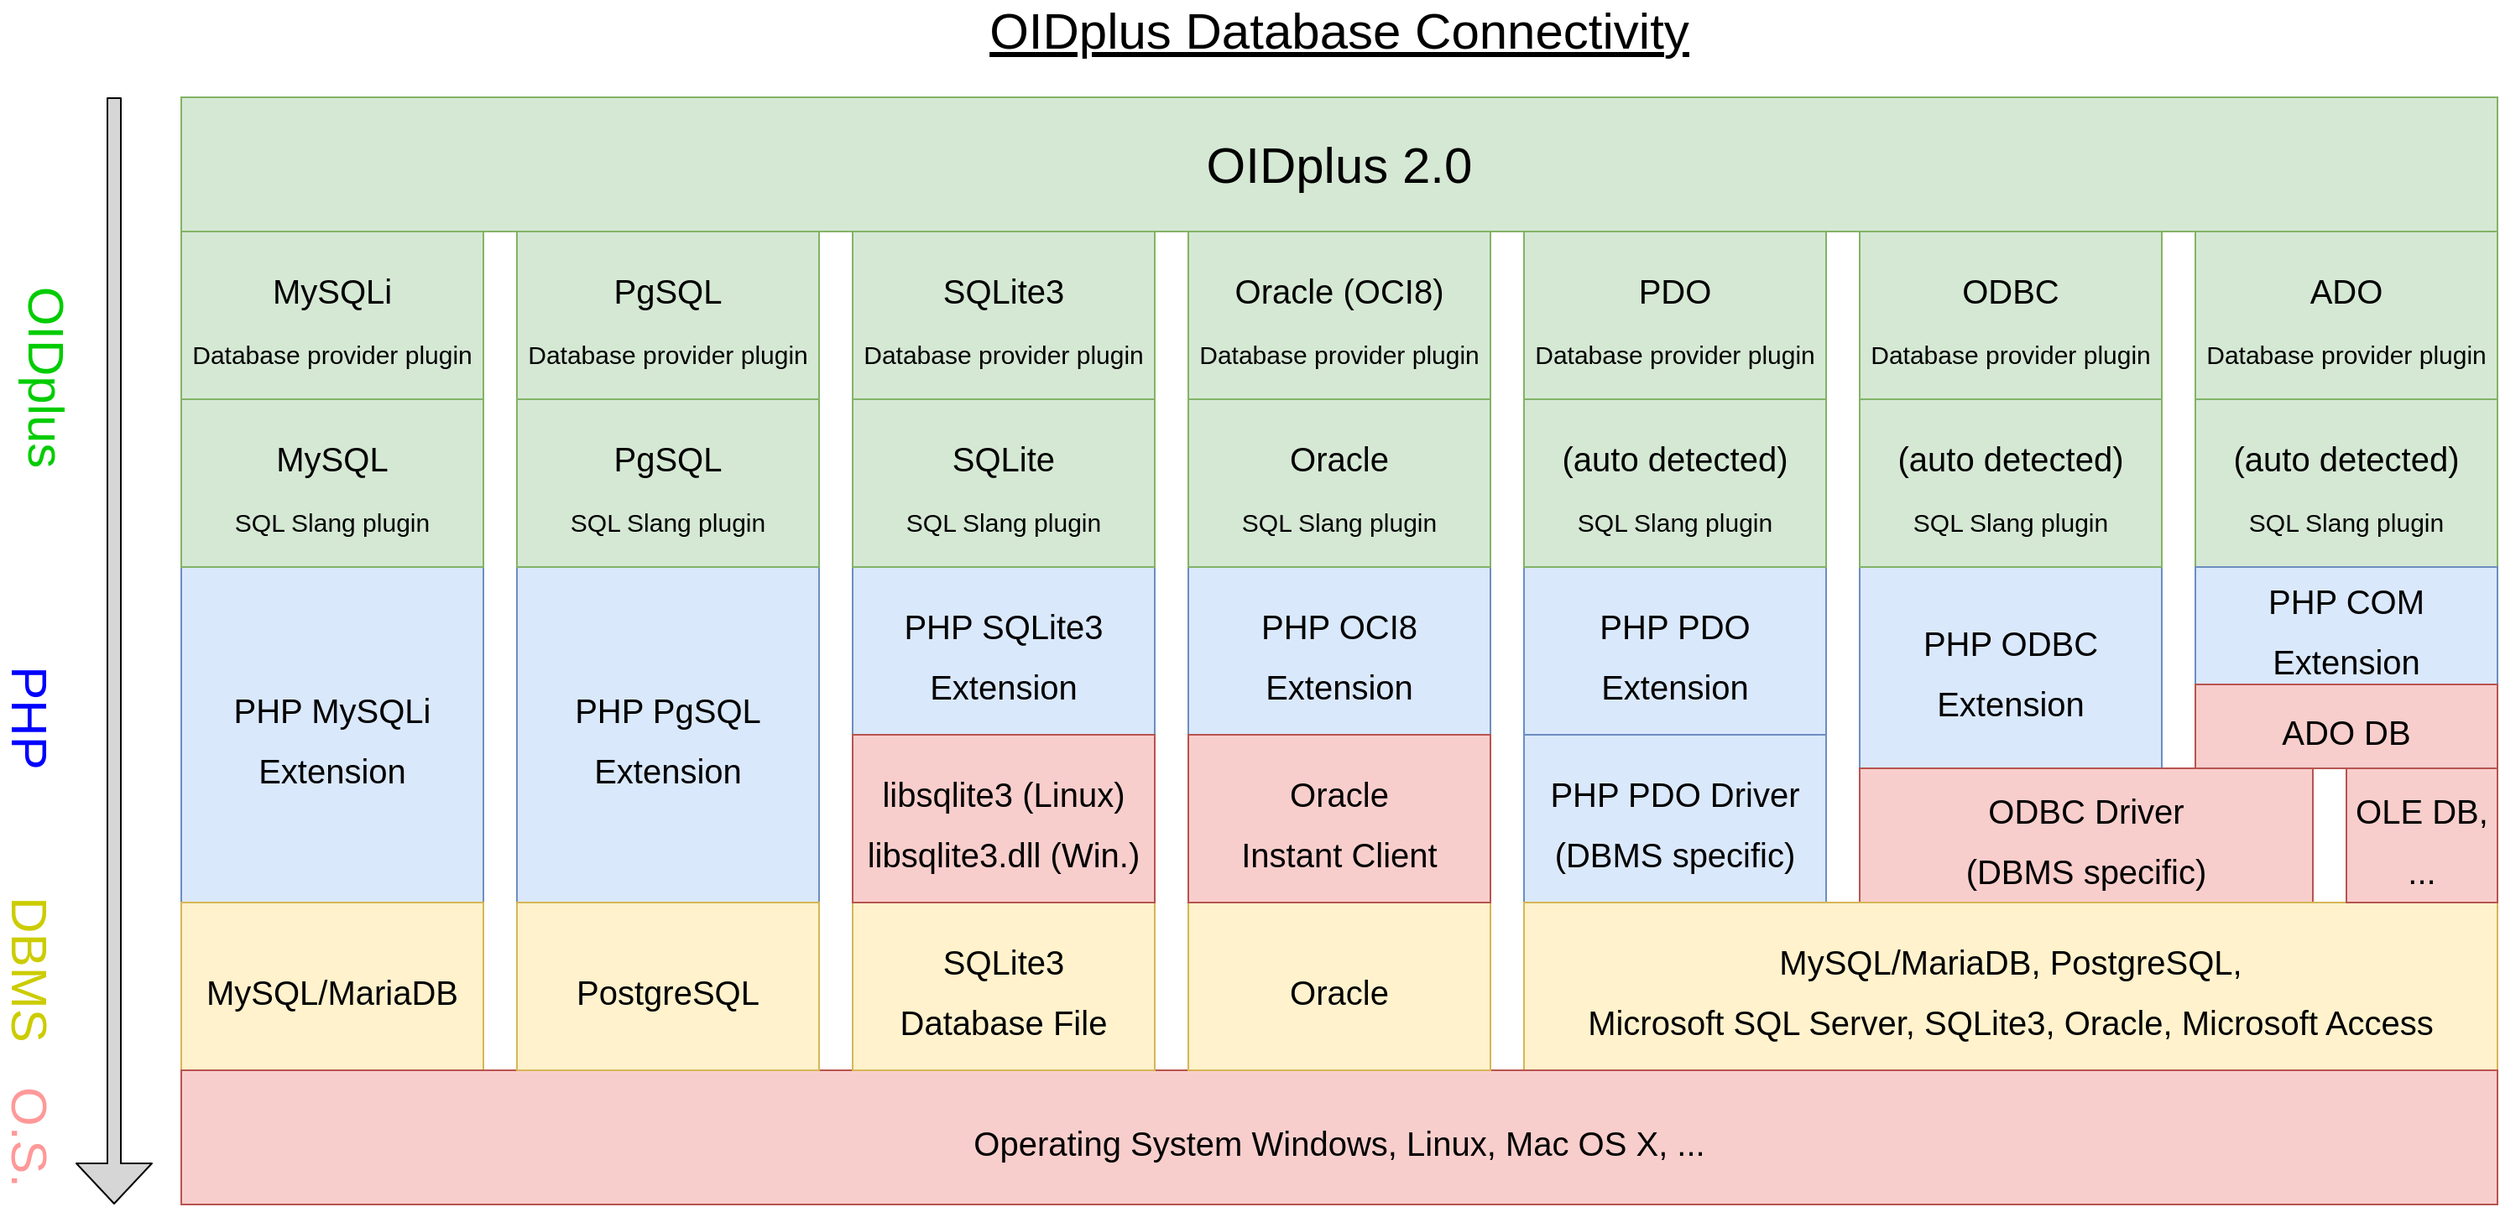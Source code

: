 <mxfile version="21.1.9" type="device">
  <diagram id="-CuTGTWnEKNFAuos6sQm" name="Page-1">
    <mxGraphModel dx="2074" dy="1067" grid="1" gridSize="10" guides="1" tooltips="1" connect="1" arrows="1" fold="1" page="1" pageScale="1" pageWidth="827" pageHeight="1169" math="0" shadow="0">
      <root>
        <mxCell id="0" />
        <mxCell id="1" parent="0" />
        <mxCell id="rkxFK2iF5i7AjHGrBCSy-1" value="OIDplus 2.0" style="rounded=0;whiteSpace=wrap;html=1;fontSize=30;fillColor=#d5e8d4;strokeColor=#82b366;shadow=0;" parent="1" vertex="1">
          <mxGeometry x="170" y="130" width="1380" height="80" as="geometry" />
        </mxCell>
        <mxCell id="rkxFK2iF5i7AjHGrBCSy-2" value="&lt;font&gt;&lt;span style=&quot;font-size: 20px&quot;&gt;MySQLi&lt;/span&gt;&lt;br&gt;&lt;font style=&quot;font-size: 15px&quot;&gt;Database provider plugin&lt;/font&gt;&lt;/font&gt;" style="rounded=0;whiteSpace=wrap;html=1;fontSize=30;fillColor=#d5e8d4;strokeColor=#82b366;shadow=0;" parent="1" vertex="1">
          <mxGeometry x="170" y="210" width="180" height="100" as="geometry" />
        </mxCell>
        <mxCell id="rkxFK2iF5i7AjHGrBCSy-7" value="&lt;font style=&quot;font-size: 20px&quot;&gt;PDO&lt;br&gt;&lt;span style=&quot;font-size: 15px&quot;&gt;Database provider plugin&lt;/span&gt;&lt;br&gt;&lt;/font&gt;" style="rounded=0;whiteSpace=wrap;html=1;fontSize=30;fillColor=#d5e8d4;strokeColor=#82b366;shadow=0;" parent="1" vertex="1">
          <mxGeometry x="970" y="210" width="180" height="100" as="geometry" />
        </mxCell>
        <mxCell id="rkxFK2iF5i7AjHGrBCSy-8" value="&lt;font style=&quot;font-size: 20px&quot;&gt;ODBC&lt;br&gt;&lt;span style=&quot;font-size: 15px&quot;&gt;Database provider plugin&lt;/span&gt;&lt;br&gt;&lt;/font&gt;" style="rounded=0;whiteSpace=wrap;html=1;fontSize=30;fillColor=#d5e8d4;strokeColor=#82b366;shadow=0;" parent="1" vertex="1">
          <mxGeometry x="1170" y="210" width="180" height="100" as="geometry" />
        </mxCell>
        <mxCell id="rkxFK2iF5i7AjHGrBCSy-9" value="&lt;span style=&quot;font-size: 20px&quot;&gt;PHP MySQLi&lt;br&gt;Extension&lt;/span&gt;" style="rounded=0;whiteSpace=wrap;html=1;fontSize=30;fillColor=#dae8fc;strokeColor=#6c8ebf;shadow=0;" parent="1" vertex="1">
          <mxGeometry x="170" y="410" width="180" height="200" as="geometry" />
        </mxCell>
        <mxCell id="rkxFK2iF5i7AjHGrBCSy-10" value="&lt;span style=&quot;font-size: 20px&quot;&gt;PHP PDO&lt;br&gt;Extension&lt;/span&gt;" style="rounded=0;whiteSpace=wrap;html=1;fontSize=30;fillColor=#dae8fc;strokeColor=#6c8ebf;shadow=0;" parent="1" vertex="1">
          <mxGeometry x="970" y="410" width="180" height="100" as="geometry" />
        </mxCell>
        <mxCell id="rkxFK2iF5i7AjHGrBCSy-11" value="&lt;span style=&quot;font-size: 20px&quot;&gt;PHP ODBC&lt;br&gt;Extension&lt;/span&gt;" style="rounded=0;whiteSpace=wrap;html=1;fontSize=30;fillColor=#dae8fc;strokeColor=#6c8ebf;shadow=0;" parent="1" vertex="1">
          <mxGeometry x="1170" y="410" width="180" height="120" as="geometry" />
        </mxCell>
        <mxCell id="rkxFK2iF5i7AjHGrBCSy-12" value="&lt;span style=&quot;font-size: 20px&quot;&gt;PHP PDO Driver&lt;br&gt;(DBMS specific)&lt;br&gt;&lt;/span&gt;" style="rounded=0;whiteSpace=wrap;html=1;fontSize=30;fillColor=#dae8fc;strokeColor=#6c8ebf;shadow=0;" parent="1" vertex="1">
          <mxGeometry x="970" y="510" width="180" height="100" as="geometry" />
        </mxCell>
        <mxCell id="rkxFK2iF5i7AjHGrBCSy-13" value="&lt;span style=&quot;font-size: 20px&quot;&gt;ODBC Driver&lt;br&gt;&lt;/span&gt;&lt;span style=&quot;font-size: 20px&quot;&gt;(DBMS specific)&lt;/span&gt;&lt;span style=&quot;font-size: 20px&quot;&gt;&lt;br&gt;&lt;/span&gt;" style="rounded=0;whiteSpace=wrap;html=1;fontSize=30;fillColor=#f8cecc;strokeColor=#b85450;shadow=0;" parent="1" vertex="1">
          <mxGeometry x="1170" y="530" width="270" height="80" as="geometry" />
        </mxCell>
        <mxCell id="rkxFK2iF5i7AjHGrBCSy-14" value="&lt;span style=&quot;font-size: 20px&quot;&gt;MySQL/MariaDB&lt;/span&gt;" style="rounded=0;whiteSpace=wrap;html=1;fontSize=30;fillColor=#fff2cc;strokeColor=#d6b656;shadow=0;" parent="1" vertex="1">
          <mxGeometry x="170" y="610" width="180" height="100" as="geometry" />
        </mxCell>
        <mxCell id="rkxFK2iF5i7AjHGrBCSy-16" value="" style="shape=flexArrow;endArrow=classic;html=1;fontSize=30;endWidth=36;endSize=7.67;width=8;shadow=0;fillColor=#D6D6D6;" parent="1" edge="1">
          <mxGeometry width="50" height="50" relative="1" as="geometry">
            <mxPoint x="130" y="130" as="sourcePoint" />
            <mxPoint x="130" y="790" as="targetPoint" />
          </mxGeometry>
        </mxCell>
        <mxCell id="rkxFK2iF5i7AjHGrBCSy-17" value="OIDplus" style="text;html=1;strokeColor=none;fillColor=none;align=center;verticalAlign=middle;whiteSpace=wrap;rounded=0;fontSize=30;rotation=90;direction=east;fontColor=#00CC00;shadow=0;" parent="1" vertex="1">
          <mxGeometry x="70" y="287" width="40" height="20" as="geometry" />
        </mxCell>
        <mxCell id="rkxFK2iF5i7AjHGrBCSy-19" value="DBMS" style="text;html=1;strokeColor=none;fillColor=none;align=center;verticalAlign=middle;whiteSpace=wrap;rounded=0;fontSize=30;rotation=90;direction=east;fontColor=#CCCC00;shadow=0;" parent="1" vertex="1">
          <mxGeometry x="30" y="640" width="100" height="20" as="geometry" />
        </mxCell>
        <mxCell id="rkxFK2iF5i7AjHGrBCSy-20" value="PHP" style="text;html=1;strokeColor=none;fillColor=none;align=center;verticalAlign=middle;whiteSpace=wrap;rounded=0;fontSize=30;rotation=90;direction=east;fontColor=#0000FF;shadow=0;" parent="1" vertex="1">
          <mxGeometry x="60" y="490" width="40" height="20" as="geometry" />
        </mxCell>
        <mxCell id="rkxFK2iF5i7AjHGrBCSy-22" value="OIDplus Database Connectivity" style="text;html=1;strokeColor=none;fillColor=none;align=center;verticalAlign=middle;whiteSpace=wrap;rounded=0;fontSize=30;fontStyle=4;shadow=0;" parent="1" vertex="1">
          <mxGeometry x="180" y="80" width="1360" height="20" as="geometry" />
        </mxCell>
        <mxCell id="aevjvMxUrnnEDrcyBwDK-1" value="&lt;span style=&quot;font-size: 20px&quot;&gt;MySQL/MariaDB, PostgreSQL,&lt;br&gt;Microsoft SQL Server, SQLite3, Oracle, Microsoft Access&lt;/span&gt;" style="rounded=0;whiteSpace=wrap;html=1;fontSize=30;fillColor=#fff2cc;strokeColor=#d6b656;shadow=0;" parent="1" vertex="1">
          <mxGeometry x="970" y="610" width="580" height="100" as="geometry" />
        </mxCell>
        <mxCell id="ppWasWMKm3SrtxTAx-Xf-1" value="&lt;span style=&quot;font-size: 20px&quot;&gt;Operating System Windows, Linux, Mac OS X, ...&lt;br&gt;&lt;/span&gt;" style="rounded=0;whiteSpace=wrap;html=1;fontSize=30;fillColor=#f8cecc;strokeColor=#b85450;shadow=0;" parent="1" vertex="1">
          <mxGeometry x="170" y="710" width="1380" height="80" as="geometry" />
        </mxCell>
        <mxCell id="ppWasWMKm3SrtxTAx-Xf-2" value="O.S." style="text;html=1;strokeColor=none;fillColor=none;align=center;verticalAlign=middle;whiteSpace=wrap;rounded=0;fontSize=30;rotation=90;direction=east;fontColor=#FF9999;shadow=0;" parent="1" vertex="1">
          <mxGeometry x="45" y="740" width="70" height="20" as="geometry" />
        </mxCell>
        <mxCell id="ppWasWMKm3SrtxTAx-Xf-5" value="&lt;font style=&quot;font-size: 20px&quot;&gt;PgSQL&lt;br&gt;&lt;span style=&quot;font-size: 15px&quot;&gt;Database provider plugin&lt;/span&gt;&lt;br&gt;&lt;/font&gt;" style="rounded=0;whiteSpace=wrap;html=1;fontSize=30;fillColor=#d5e8d4;strokeColor=#82b366;shadow=0;" parent="1" vertex="1">
          <mxGeometry x="370" y="210" width="180" height="100" as="geometry" />
        </mxCell>
        <mxCell id="ppWasWMKm3SrtxTAx-Xf-6" value="&lt;span style=&quot;font-size: 20px&quot;&gt;PHP PgSQL&lt;br&gt;Extension&lt;/span&gt;" style="rounded=0;whiteSpace=wrap;html=1;fontSize=30;fillColor=#dae8fc;strokeColor=#6c8ebf;shadow=0;" parent="1" vertex="1">
          <mxGeometry x="370" y="410" width="180" height="200" as="geometry" />
        </mxCell>
        <mxCell id="ppWasWMKm3SrtxTAx-Xf-7" value="&lt;span style=&quot;font-size: 20px&quot;&gt;PostgreSQL&lt;/span&gt;" style="rounded=0;whiteSpace=wrap;html=1;fontSize=30;fillColor=#fff2cc;strokeColor=#d6b656;shadow=0;" parent="1" vertex="1">
          <mxGeometry x="370" y="610" width="180" height="100" as="geometry" />
        </mxCell>
        <mxCell id="Vv7ANgLEg7CVrzUhQt1U-1" value="&lt;font style=&quot;font-size: 20px&quot;&gt;SQLite3&lt;br&gt;&lt;span style=&quot;font-size: 15px&quot;&gt;Database provider plugin&lt;/span&gt;&lt;br&gt;&lt;/font&gt;" style="rounded=0;whiteSpace=wrap;html=1;fontSize=30;fillColor=#d5e8d4;strokeColor=#82b366;shadow=0;" parent="1" vertex="1">
          <mxGeometry x="570" y="210" width="180" height="100" as="geometry" />
        </mxCell>
        <mxCell id="Vv7ANgLEg7CVrzUhQt1U-2" value="&lt;span style=&quot;font-size: 20px&quot;&gt;PHP SQLite3&lt;br&gt;Extension&lt;/span&gt;" style="rounded=0;whiteSpace=wrap;html=1;fontSize=30;fillColor=#dae8fc;strokeColor=#6c8ebf;shadow=0;" parent="1" vertex="1">
          <mxGeometry x="570" y="410" width="180" height="100" as="geometry" />
        </mxCell>
        <mxCell id="Vv7ANgLEg7CVrzUhQt1U-3" value="&lt;span style=&quot;font-size: 20px&quot;&gt;SQLite3&lt;br&gt;Database File&lt;/span&gt;" style="rounded=0;whiteSpace=wrap;html=1;fontSize=30;fillColor=#fff2cc;strokeColor=#d6b656;shadow=0;" parent="1" vertex="1">
          <mxGeometry x="570" y="610" width="180" height="100" as="geometry" />
        </mxCell>
        <mxCell id="Vv7ANgLEg7CVrzUhQt1U-4" value="&lt;span style=&quot;font-size: 20px&quot;&gt;libsqlite3 (Linux)&lt;br&gt;libsqlite3.dll (Win.)&lt;br&gt;&lt;/span&gt;" style="rounded=0;whiteSpace=wrap;html=1;fontSize=30;fillColor=#f8cecc;strokeColor=#b85450;shadow=0;" parent="1" vertex="1">
          <mxGeometry x="570" y="510" width="180" height="100" as="geometry" />
        </mxCell>
        <mxCell id="InTzqCeOYvt8oBhlNlMZ-1" value="&lt;font style=&quot;font-size: 20px&quot;&gt;MySQL&lt;br&gt;&lt;span style=&quot;font-size: 15px&quot;&gt;SQL Slang plugin&lt;/span&gt;&lt;br&gt;&lt;/font&gt;" style="rounded=0;whiteSpace=wrap;html=1;fontSize=30;fillColor=#d5e8d4;strokeColor=#82b366;shadow=0;" parent="1" vertex="1">
          <mxGeometry x="170" y="310" width="180" height="100" as="geometry" />
        </mxCell>
        <mxCell id="InTzqCeOYvt8oBhlNlMZ-2" value="&lt;font style=&quot;font-size: 20px&quot;&gt;PgSQL&lt;br&gt;&lt;span style=&quot;font-size: 15px&quot;&gt;SQL Slang plugin&lt;/span&gt;&lt;br&gt;&lt;/font&gt;" style="rounded=0;whiteSpace=wrap;html=1;fontSize=30;fillColor=#d5e8d4;strokeColor=#82b366;shadow=0;" parent="1" vertex="1">
          <mxGeometry x="370" y="310" width="180" height="100" as="geometry" />
        </mxCell>
        <mxCell id="InTzqCeOYvt8oBhlNlMZ-3" value="&lt;font style=&quot;font-size: 20px&quot;&gt;SQLite&lt;br&gt;&lt;span style=&quot;font-size: 15px&quot;&gt;SQL Slang plugin&lt;/span&gt;&lt;br&gt;&lt;/font&gt;" style="rounded=0;whiteSpace=wrap;html=1;fontSize=30;fillColor=#d5e8d4;strokeColor=#82b366;shadow=0;" parent="1" vertex="1">
          <mxGeometry x="570" y="310" width="180" height="100" as="geometry" />
        </mxCell>
        <mxCell id="InTzqCeOYvt8oBhlNlMZ-4" value="&lt;font style=&quot;&quot;&gt;&lt;span style=&quot;font-size: 20px;&quot;&gt;(auto detected)&lt;/span&gt;&lt;br style=&quot;border-color: var(--border-color);&quot;&gt;&lt;font style=&quot;font-size: 15px;&quot;&gt;SQL Slang plugin&lt;/font&gt;&lt;br&gt;&lt;/font&gt;" style="rounded=0;whiteSpace=wrap;html=1;fontSize=30;fillColor=#d5e8d4;strokeColor=#82b366;shadow=0;" parent="1" vertex="1">
          <mxGeometry x="970" y="310" width="180" height="100" as="geometry" />
        </mxCell>
        <mxCell id="InTzqCeOYvt8oBhlNlMZ-5" value="&lt;font style=&quot;font-size: 20px&quot;&gt;(auto detected)&lt;br style=&quot;border-color: var(--border-color); font-size: 30px;&quot;&gt;&lt;font style=&quot;border-color: var(--border-color); font-size: 15px;&quot;&gt;SQL Slang plugin&lt;/font&gt;&lt;br&gt;&lt;/font&gt;" style="rounded=0;whiteSpace=wrap;html=1;fontSize=30;fillColor=#d5e8d4;strokeColor=#82b366;shadow=0;" parent="1" vertex="1">
          <mxGeometry x="1170" y="310" width="180" height="100" as="geometry" />
        </mxCell>
        <mxCell id="KJECWvd8K1PhkzWFOMBU-1" value="&lt;font style=&quot;font-size: 20px&quot;&gt;Oracle (OCI8)&lt;br&gt;&lt;span style=&quot;font-size: 15px&quot;&gt;Database provider plugin&lt;/span&gt;&lt;br&gt;&lt;/font&gt;" style="rounded=0;whiteSpace=wrap;html=1;fontSize=30;fillColor=#d5e8d4;strokeColor=#82b366;shadow=0;" parent="1" vertex="1">
          <mxGeometry x="770" y="210" width="180" height="100" as="geometry" />
        </mxCell>
        <mxCell id="KJECWvd8K1PhkzWFOMBU-2" value="&lt;span style=&quot;font-size: 20px&quot;&gt;PHP OCI8&lt;br&gt;Extension&lt;/span&gt;" style="rounded=0;whiteSpace=wrap;html=1;fontSize=30;fillColor=#dae8fc;strokeColor=#6c8ebf;shadow=0;" parent="1" vertex="1">
          <mxGeometry x="770" y="410" width="180" height="100" as="geometry" />
        </mxCell>
        <mxCell id="KJECWvd8K1PhkzWFOMBU-3" value="&lt;span style=&quot;font-size: 20px&quot;&gt;Oracle&lt;/span&gt;" style="rounded=0;whiteSpace=wrap;html=1;fontSize=30;fillColor=#fff2cc;strokeColor=#d6b656;shadow=0;" parent="1" vertex="1">
          <mxGeometry x="770" y="610" width="180" height="100" as="geometry" />
        </mxCell>
        <mxCell id="KJECWvd8K1PhkzWFOMBU-4" value="&lt;span style=&quot;font-size: 20px&quot;&gt;Oracle&lt;br&gt;Instant Client&lt;/span&gt;" style="rounded=0;whiteSpace=wrap;html=1;fontSize=30;fillColor=#f8cecc;strokeColor=#b85450;shadow=0;" parent="1" vertex="1">
          <mxGeometry x="770" y="510" width="180" height="100" as="geometry" />
        </mxCell>
        <mxCell id="KJECWvd8K1PhkzWFOMBU-5" value="&lt;font style=&quot;font-size: 20px&quot;&gt;Oracle&lt;br&gt;&lt;span style=&quot;font-size: 15px&quot;&gt;SQL Slang plugin&lt;/span&gt;&lt;br&gt;&lt;/font&gt;" style="rounded=0;whiteSpace=wrap;html=1;fontSize=30;fillColor=#d5e8d4;strokeColor=#82b366;shadow=0;" parent="1" vertex="1">
          <mxGeometry x="770" y="310" width="180" height="100" as="geometry" />
        </mxCell>
        <mxCell id="OQT0X5HdhIb7dxfhtFS0-1" value="&lt;font style=&quot;font-size: 20px&quot;&gt;ADO&lt;br&gt;&lt;span style=&quot;font-size: 15px&quot;&gt;Database provider plugin&lt;/span&gt;&lt;br&gt;&lt;/font&gt;" style="rounded=0;whiteSpace=wrap;html=1;fontSize=30;fillColor=#d5e8d4;strokeColor=#82b366;shadow=0;" parent="1" vertex="1">
          <mxGeometry x="1370" y="210" width="180" height="100" as="geometry" />
        </mxCell>
        <mxCell id="OQT0X5HdhIb7dxfhtFS0-2" value="&lt;font style=&quot;font-size: 20px&quot;&gt;(auto detected)&lt;br style=&quot;border-color: var(--border-color); font-size: 30px;&quot;&gt;&lt;font style=&quot;border-color: var(--border-color); font-size: 15px;&quot;&gt;SQL Slang plugin&lt;/font&gt;&lt;br&gt;&lt;/font&gt;" style="rounded=0;whiteSpace=wrap;html=1;fontSize=30;fillColor=#d5e8d4;strokeColor=#82b366;shadow=0;" parent="1" vertex="1">
          <mxGeometry x="1370" y="310" width="180" height="100" as="geometry" />
        </mxCell>
        <mxCell id="OQT0X5HdhIb7dxfhtFS0-3" value="&lt;span style=&quot;font-size: 20px&quot;&gt;PHP COM&lt;br&gt;Extension&lt;/span&gt;" style="rounded=0;whiteSpace=wrap;html=1;fontSize=30;fillColor=#dae8fc;strokeColor=#6c8ebf;shadow=0;spacing=2;" parent="1" vertex="1">
          <mxGeometry x="1370" y="410" width="180" height="70" as="geometry" />
        </mxCell>
        <mxCell id="OQT0X5HdhIb7dxfhtFS0-4" value="&lt;span style=&quot;font-size: 20px;&quot;&gt;OLE DB, ...&lt;/span&gt;&lt;span style=&quot;font-size: 20px&quot;&gt;&lt;br&gt;&lt;/span&gt;" style="rounded=0;whiteSpace=wrap;html=1;fontSize=30;fillColor=#f8cecc;strokeColor=#b85450;shadow=0;" parent="1" vertex="1">
          <mxGeometry x="1460" y="530" width="90" height="80" as="geometry" />
        </mxCell>
        <mxCell id="OQT0X5HdhIb7dxfhtFS0-6" value="&lt;span style=&quot;font-size: 20px&quot;&gt;ADO DB&lt;br&gt;&lt;/span&gt;" style="rounded=0;whiteSpace=wrap;html=1;fontSize=30;fillColor=#f8cecc;strokeColor=#b85450;shadow=0;" parent="1" vertex="1">
          <mxGeometry x="1370" y="480" width="180" height="50" as="geometry" />
        </mxCell>
      </root>
    </mxGraphModel>
  </diagram>
</mxfile>
